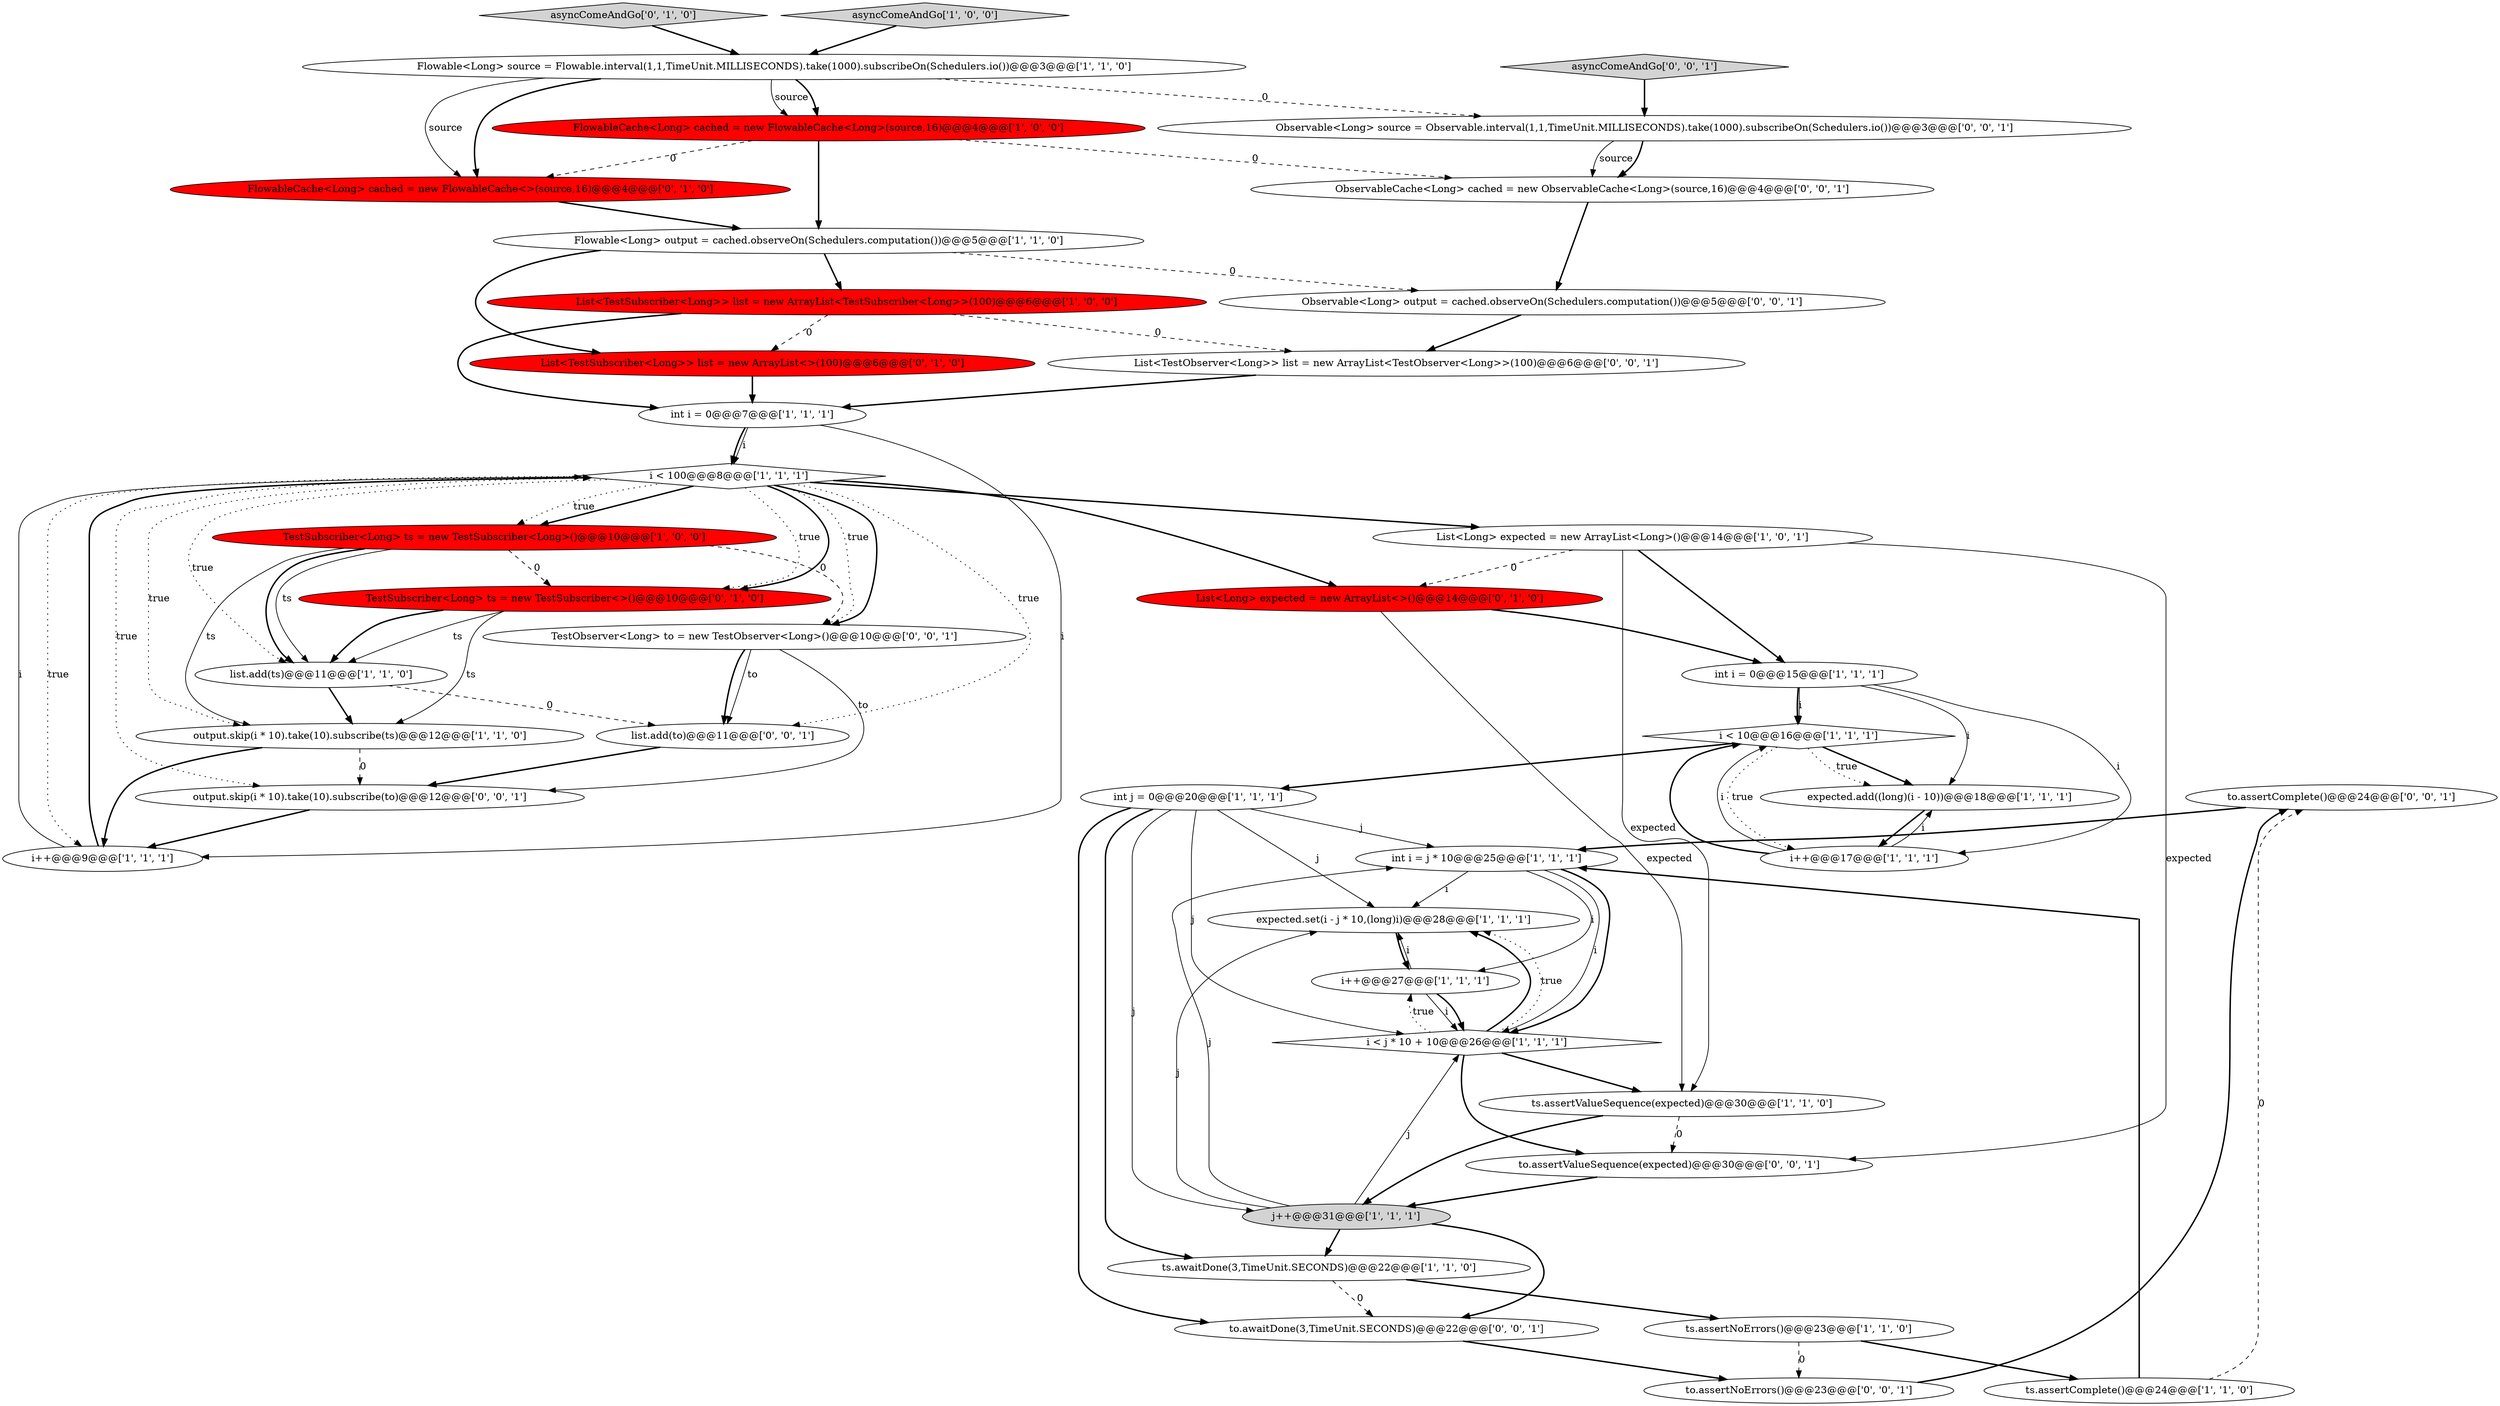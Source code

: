 digraph {
38 [style = filled, label = "to.assertComplete()@@@24@@@['0', '0', '1']", fillcolor = white, shape = ellipse image = "AAA0AAABBB3BBB"];
31 [style = filled, label = "ObservableCache<Long> cached = new ObservableCache<Long>(source,16)@@@4@@@['0', '0', '1']", fillcolor = white, shape = ellipse image = "AAA0AAABBB3BBB"];
19 [style = filled, label = "int i = j * 10@@@25@@@['1', '1', '1']", fillcolor = white, shape = ellipse image = "AAA0AAABBB1BBB"];
11 [style = filled, label = "ts.assertValueSequence(expected)@@@30@@@['1', '1', '0']", fillcolor = white, shape = ellipse image = "AAA0AAABBB1BBB"];
26 [style = filled, label = "asyncComeAndGo['0', '1', '0']", fillcolor = lightgray, shape = diamond image = "AAA0AAABBB2BBB"];
0 [style = filled, label = "List<TestSubscriber<Long>> list = new ArrayList<TestSubscriber<Long>>(100)@@@6@@@['1', '0', '0']", fillcolor = red, shape = ellipse image = "AAA1AAABBB1BBB"];
36 [style = filled, label = "to.assertValueSequence(expected)@@@30@@@['0', '0', '1']", fillcolor = white, shape = ellipse image = "AAA0AAABBB3BBB"];
40 [style = filled, label = "Observable<Long> output = cached.observeOn(Schedulers.computation())@@@5@@@['0', '0', '1']", fillcolor = white, shape = ellipse image = "AAA0AAABBB3BBB"];
25 [style = filled, label = "ts.awaitDone(3,TimeUnit.SECONDS)@@@22@@@['1', '1', '0']", fillcolor = white, shape = ellipse image = "AAA0AAABBB1BBB"];
5 [style = filled, label = "expected.set(i - j * 10,(long)i)@@@28@@@['1', '1', '1']", fillcolor = white, shape = ellipse image = "AAA0AAABBB1BBB"];
23 [style = filled, label = "i++@@@27@@@['1', '1', '1']", fillcolor = white, shape = ellipse image = "AAA0AAABBB1BBB"];
34 [style = filled, label = "to.awaitDone(3,TimeUnit.SECONDS)@@@22@@@['0', '0', '1']", fillcolor = white, shape = ellipse image = "AAA0AAABBB3BBB"];
17 [style = filled, label = "Flowable<Long> source = Flowable.interval(1,1,TimeUnit.MILLISECONDS).take(1000).subscribeOn(Schedulers.io())@@@3@@@['1', '1', '0']", fillcolor = white, shape = ellipse image = "AAA0AAABBB1BBB"];
33 [style = filled, label = "Observable<Long> source = Observable.interval(1,1,TimeUnit.MILLISECONDS).take(1000).subscribeOn(Schedulers.io())@@@3@@@['0', '0', '1']", fillcolor = white, shape = ellipse image = "AAA0AAABBB3BBB"];
21 [style = filled, label = "i++@@@9@@@['1', '1', '1']", fillcolor = white, shape = ellipse image = "AAA0AAABBB1BBB"];
15 [style = filled, label = "List<Long> expected = new ArrayList<Long>()@@@14@@@['1', '0', '1']", fillcolor = white, shape = ellipse image = "AAA0AAABBB1BBB"];
16 [style = filled, label = "output.skip(i * 10).take(10).subscribe(ts)@@@12@@@['1', '1', '0']", fillcolor = white, shape = ellipse image = "AAA0AAABBB1BBB"];
27 [style = filled, label = "List<Long> expected = new ArrayList<>()@@@14@@@['0', '1', '0']", fillcolor = red, shape = ellipse image = "AAA1AAABBB2BBB"];
14 [style = filled, label = "ts.assertComplete()@@@24@@@['1', '1', '0']", fillcolor = white, shape = ellipse image = "AAA0AAABBB1BBB"];
28 [style = filled, label = "TestSubscriber<Long> ts = new TestSubscriber<>()@@@10@@@['0', '1', '0']", fillcolor = red, shape = ellipse image = "AAA1AAABBB2BBB"];
9 [style = filled, label = "i < 100@@@8@@@['1', '1', '1']", fillcolor = white, shape = diamond image = "AAA0AAABBB1BBB"];
29 [style = filled, label = "List<TestSubscriber<Long>> list = new ArrayList<>(100)@@@6@@@['0', '1', '0']", fillcolor = red, shape = ellipse image = "AAA1AAABBB2BBB"];
22 [style = filled, label = "i < j * 10 + 10@@@26@@@['1', '1', '1']", fillcolor = white, shape = diamond image = "AAA0AAABBB1BBB"];
2 [style = filled, label = "TestSubscriber<Long> ts = new TestSubscriber<Long>()@@@10@@@['1', '0', '0']", fillcolor = red, shape = ellipse image = "AAA1AAABBB1BBB"];
4 [style = filled, label = "int i = 0@@@7@@@['1', '1', '1']", fillcolor = white, shape = ellipse image = "AAA0AAABBB1BBB"];
37 [style = filled, label = "TestObserver<Long> to = new TestObserver<Long>()@@@10@@@['0', '0', '1']", fillcolor = white, shape = ellipse image = "AAA0AAABBB3BBB"];
13 [style = filled, label = "expected.add((long)(i - 10))@@@18@@@['1', '1', '1']", fillcolor = white, shape = ellipse image = "AAA0AAABBB1BBB"];
6 [style = filled, label = "asyncComeAndGo['1', '0', '0']", fillcolor = lightgray, shape = diamond image = "AAA0AAABBB1BBB"];
7 [style = filled, label = "int j = 0@@@20@@@['1', '1', '1']", fillcolor = white, shape = ellipse image = "AAA0AAABBB1BBB"];
39 [style = filled, label = "asyncComeAndGo['0', '0', '1']", fillcolor = lightgray, shape = diamond image = "AAA0AAABBB3BBB"];
1 [style = filled, label = "int i = 0@@@15@@@['1', '1', '1']", fillcolor = white, shape = ellipse image = "AAA0AAABBB1BBB"];
41 [style = filled, label = "list.add(to)@@@11@@@['0', '0', '1']", fillcolor = white, shape = ellipse image = "AAA0AAABBB3BBB"];
35 [style = filled, label = "output.skip(i * 10).take(10).subscribe(to)@@@12@@@['0', '0', '1']", fillcolor = white, shape = ellipse image = "AAA0AAABBB3BBB"];
3 [style = filled, label = "j++@@@31@@@['1', '1', '1']", fillcolor = lightgray, shape = ellipse image = "AAA0AAABBB1BBB"];
12 [style = filled, label = "i++@@@17@@@['1', '1', '1']", fillcolor = white, shape = ellipse image = "AAA0AAABBB1BBB"];
8 [style = filled, label = "ts.assertNoErrors()@@@23@@@['1', '1', '0']", fillcolor = white, shape = ellipse image = "AAA0AAABBB1BBB"];
32 [style = filled, label = "to.assertNoErrors()@@@23@@@['0', '0', '1']", fillcolor = white, shape = ellipse image = "AAA0AAABBB3BBB"];
42 [style = filled, label = "List<TestObserver<Long>> list = new ArrayList<TestObserver<Long>>(100)@@@6@@@['0', '0', '1']", fillcolor = white, shape = ellipse image = "AAA0AAABBB3BBB"];
10 [style = filled, label = "i < 10@@@16@@@['1', '1', '1']", fillcolor = white, shape = diamond image = "AAA0AAABBB1BBB"];
24 [style = filled, label = "list.add(ts)@@@11@@@['1', '1', '0']", fillcolor = white, shape = ellipse image = "AAA0AAABBB1BBB"];
20 [style = filled, label = "Flowable<Long> output = cached.observeOn(Schedulers.computation())@@@5@@@['1', '1', '0']", fillcolor = white, shape = ellipse image = "AAA0AAABBB1BBB"];
30 [style = filled, label = "FlowableCache<Long> cached = new FlowableCache<>(source,16)@@@4@@@['0', '1', '0']", fillcolor = red, shape = ellipse image = "AAA1AAABBB2BBB"];
18 [style = filled, label = "FlowableCache<Long> cached = new FlowableCache<Long>(source,16)@@@4@@@['1', '0', '0']", fillcolor = red, shape = ellipse image = "AAA1AAABBB1BBB"];
9->35 [style = dotted, label="true"];
3->19 [style = solid, label="j"];
15->11 [style = solid, label="expected"];
3->5 [style = solid, label="j"];
18->30 [style = dashed, label="0"];
30->20 [style = bold, label=""];
20->40 [style = dashed, label="0"];
16->35 [style = dashed, label="0"];
20->0 [style = bold, label=""];
2->24 [style = solid, label="ts"];
8->32 [style = dashed, label="0"];
23->22 [style = solid, label="i"];
17->30 [style = solid, label="source"];
9->37 [style = dotted, label="true"];
3->22 [style = solid, label="j"];
2->16 [style = solid, label="ts"];
9->37 [style = bold, label=""];
33->31 [style = solid, label="source"];
3->34 [style = bold, label=""];
12->10 [style = bold, label=""];
23->22 [style = bold, label=""];
0->42 [style = dashed, label="0"];
31->40 [style = bold, label=""];
34->32 [style = bold, label=""];
28->24 [style = solid, label="ts"];
2->24 [style = bold, label=""];
1->13 [style = solid, label="i"];
19->22 [style = solid, label="i"];
9->28 [style = dotted, label="true"];
9->41 [style = dotted, label="true"];
24->41 [style = dashed, label="0"];
25->34 [style = dashed, label="0"];
22->23 [style = dotted, label="true"];
5->23 [style = bold, label=""];
26->17 [style = bold, label=""];
9->2 [style = bold, label=""];
28->16 [style = solid, label="ts"];
7->19 [style = solid, label="j"];
9->21 [style = dotted, label="true"];
11->36 [style = dashed, label="0"];
10->7 [style = bold, label=""];
22->5 [style = bold, label=""];
35->21 [style = bold, label=""];
18->20 [style = bold, label=""];
9->24 [style = dotted, label="true"];
21->9 [style = bold, label=""];
13->12 [style = bold, label=""];
1->12 [style = solid, label="i"];
2->37 [style = dashed, label="0"];
4->21 [style = solid, label="i"];
2->28 [style = dashed, label="0"];
1->10 [style = solid, label="i"];
28->24 [style = bold, label=""];
19->22 [style = bold, label=""];
18->31 [style = dashed, label="0"];
22->11 [style = bold, label=""];
6->17 [style = bold, label=""];
4->9 [style = bold, label=""];
4->9 [style = solid, label="i"];
37->41 [style = solid, label="to"];
37->41 [style = bold, label=""];
8->14 [style = bold, label=""];
14->19 [style = bold, label=""];
15->36 [style = solid, label="expected"];
17->33 [style = dashed, label="0"];
21->9 [style = solid, label="i"];
38->19 [style = bold, label=""];
39->33 [style = bold, label=""];
22->5 [style = dotted, label="true"];
9->27 [style = bold, label=""];
9->28 [style = bold, label=""];
42->4 [style = bold, label=""];
10->13 [style = bold, label=""];
10->13 [style = dotted, label="true"];
11->3 [style = bold, label=""];
37->35 [style = solid, label="to"];
14->38 [style = dashed, label="0"];
7->3 [style = solid, label="j"];
0->29 [style = dashed, label="0"];
9->16 [style = dotted, label="true"];
7->22 [style = solid, label="j"];
17->18 [style = solid, label="source"];
19->23 [style = solid, label="i"];
15->1 [style = bold, label=""];
41->35 [style = bold, label=""];
29->4 [style = bold, label=""];
27->1 [style = bold, label=""];
10->12 [style = dotted, label="true"];
20->29 [style = bold, label=""];
3->25 [style = bold, label=""];
27->11 [style = solid, label="expected"];
12->10 [style = solid, label="i"];
17->30 [style = bold, label=""];
32->38 [style = bold, label=""];
24->16 [style = bold, label=""];
7->34 [style = bold, label=""];
23->5 [style = solid, label="i"];
19->5 [style = solid, label="i"];
0->4 [style = bold, label=""];
9->15 [style = bold, label=""];
16->21 [style = bold, label=""];
9->2 [style = dotted, label="true"];
22->36 [style = bold, label=""];
12->13 [style = solid, label="i"];
33->31 [style = bold, label=""];
25->8 [style = bold, label=""];
7->25 [style = bold, label=""];
15->27 [style = dashed, label="0"];
7->5 [style = solid, label="j"];
1->10 [style = bold, label=""];
40->42 [style = bold, label=""];
17->18 [style = bold, label=""];
36->3 [style = bold, label=""];
}
